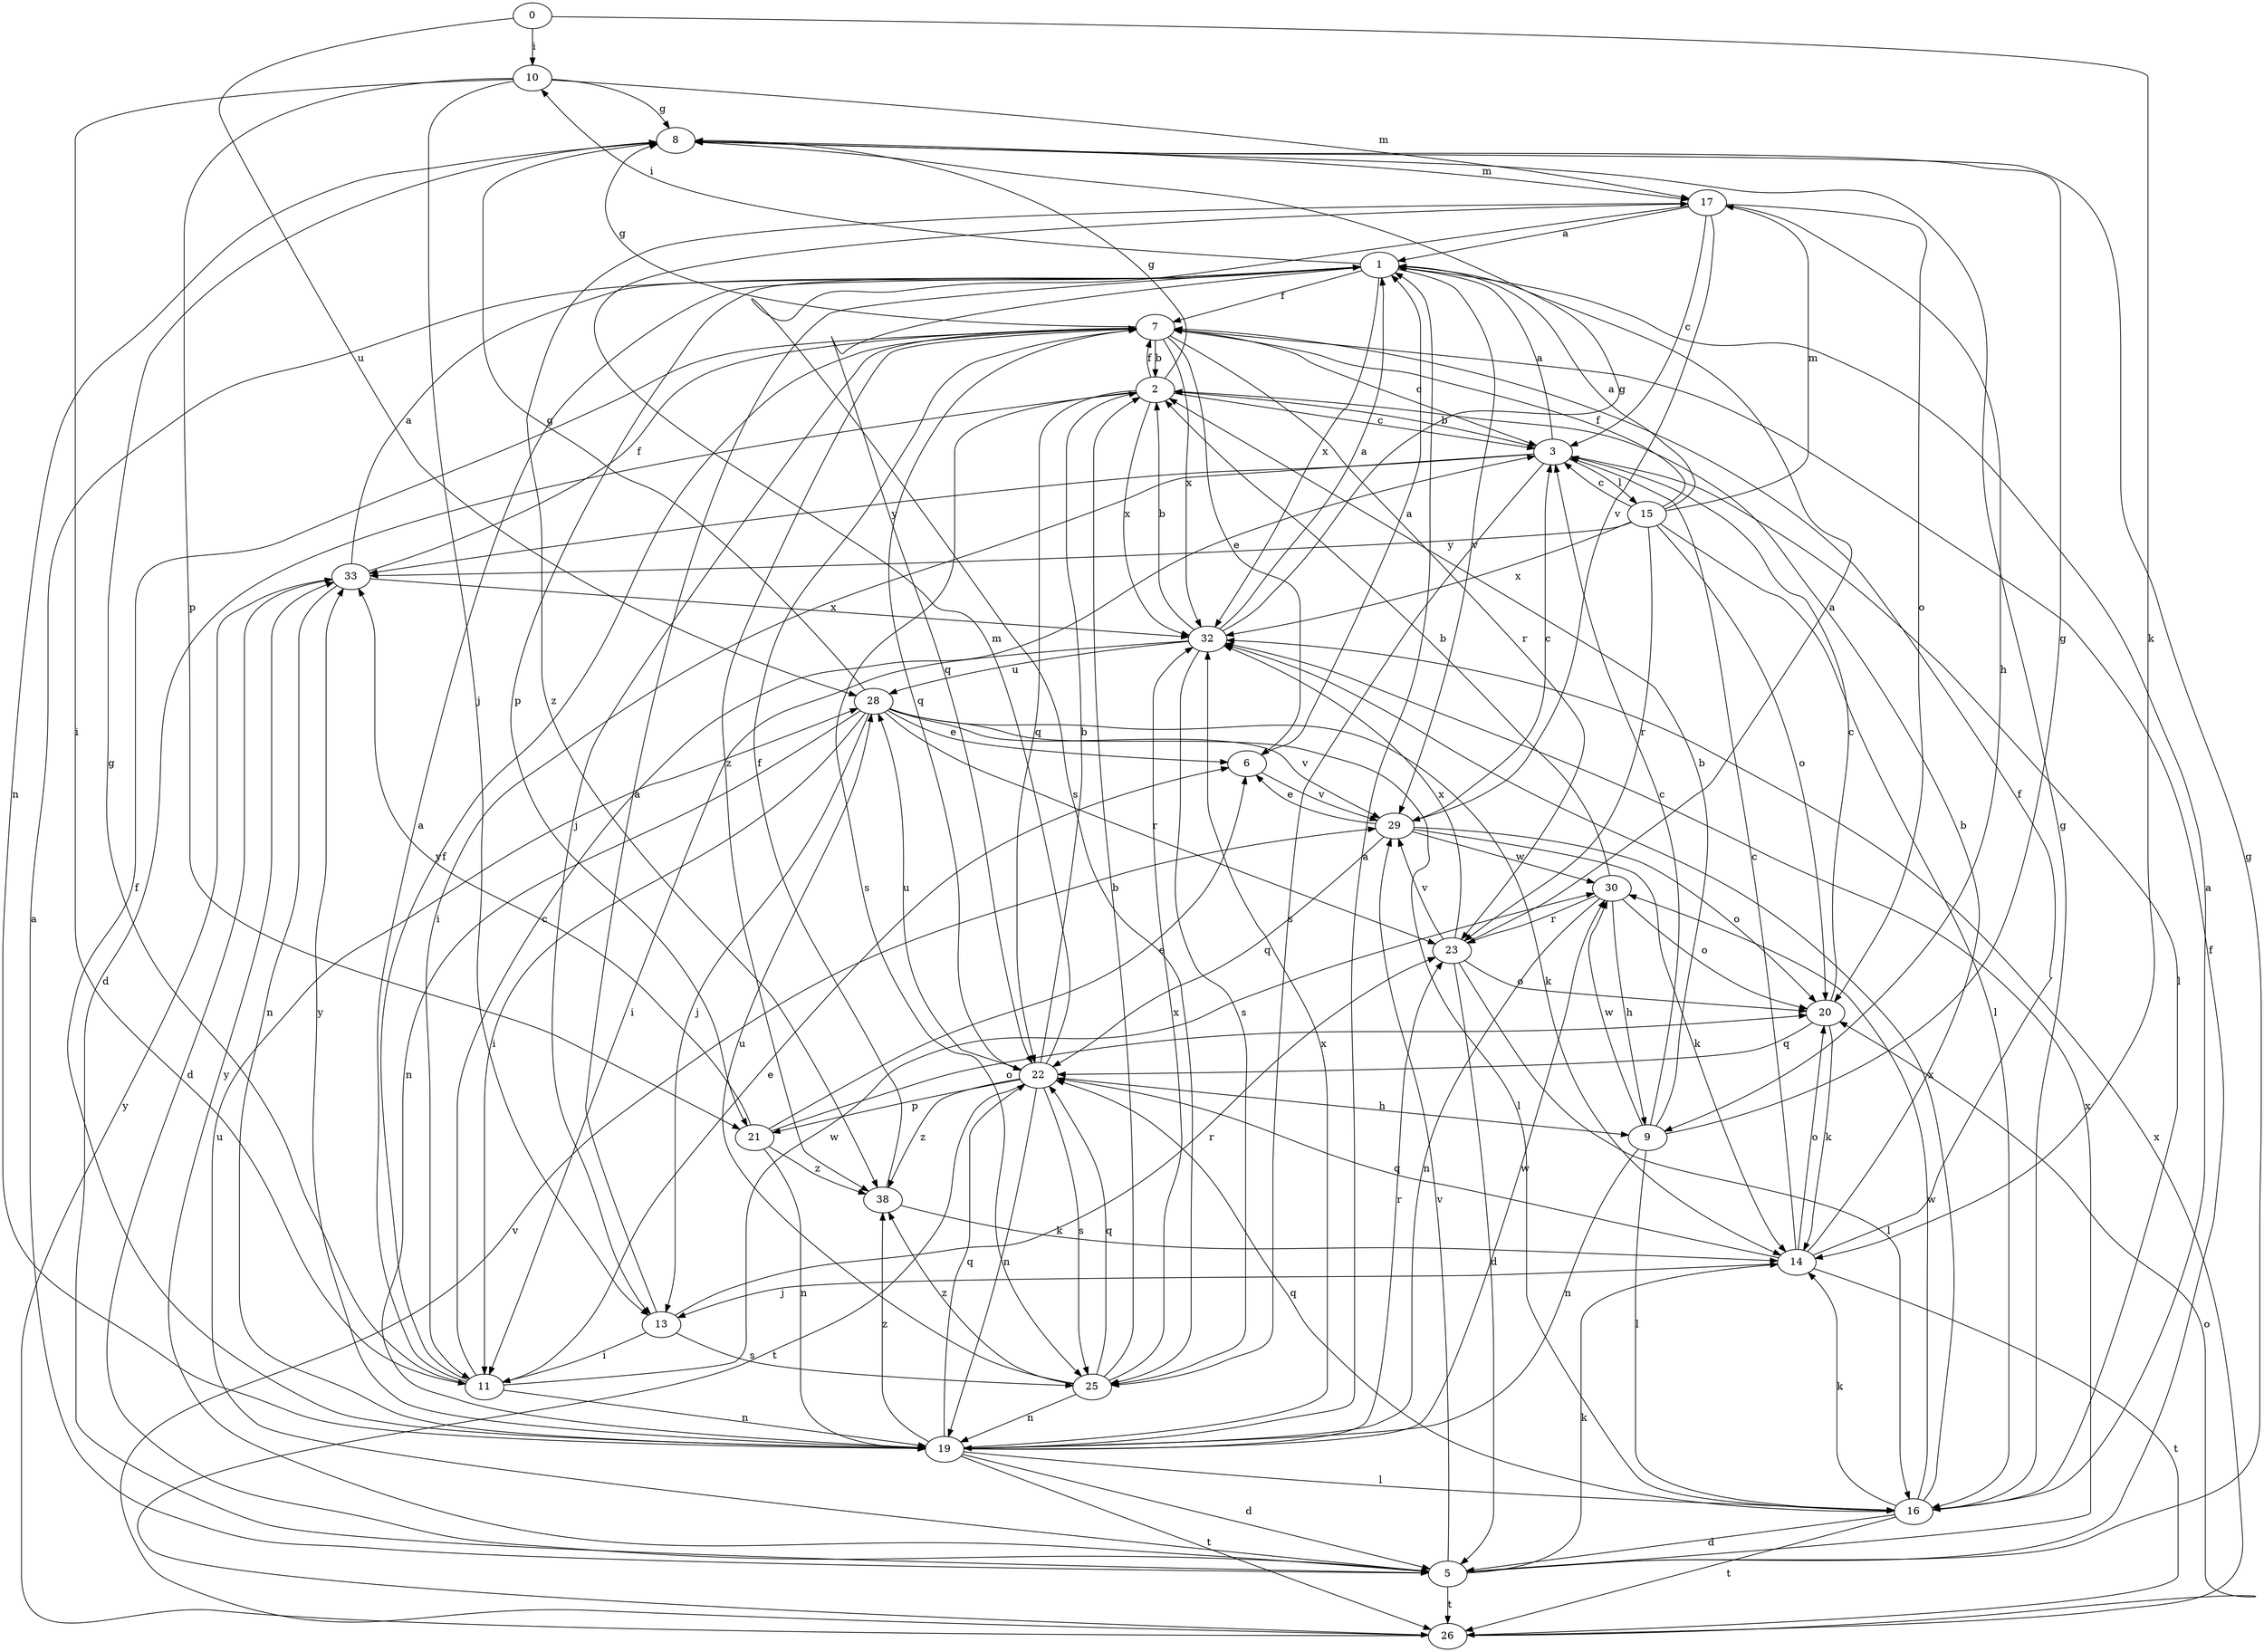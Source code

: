 strict digraph  {
0;
1;
2;
3;
5;
6;
7;
8;
9;
10;
11;
13;
14;
15;
16;
17;
19;
20;
21;
22;
23;
25;
26;
28;
29;
30;
32;
33;
38;
0 -> 10  [label=i];
0 -> 14  [label=k];
0 -> 28  [label=u];
1 -> 7  [label=f];
1 -> 10  [label=i];
1 -> 21  [label=p];
1 -> 22  [label=q];
1 -> 29  [label=v];
1 -> 32  [label=x];
2 -> 3  [label=c];
2 -> 5  [label=d];
2 -> 7  [label=f];
2 -> 8  [label=g];
2 -> 22  [label=q];
2 -> 25  [label=s];
2 -> 32  [label=x];
3 -> 1  [label=a];
3 -> 2  [label=b];
3 -> 11  [label=i];
3 -> 15  [label=l];
3 -> 16  [label=l];
3 -> 25  [label=s];
3 -> 33  [label=y];
5 -> 1  [label=a];
5 -> 7  [label=f];
5 -> 8  [label=g];
5 -> 14  [label=k];
5 -> 26  [label=t];
5 -> 28  [label=u];
5 -> 29  [label=v];
5 -> 32  [label=x];
5 -> 33  [label=y];
6 -> 1  [label=a];
6 -> 29  [label=v];
7 -> 2  [label=b];
7 -> 3  [label=c];
7 -> 6  [label=e];
7 -> 8  [label=g];
7 -> 13  [label=j];
7 -> 22  [label=q];
7 -> 23  [label=r];
7 -> 32  [label=x];
7 -> 38  [label=z];
8 -> 17  [label=m];
8 -> 19  [label=n];
9 -> 2  [label=b];
9 -> 3  [label=c];
9 -> 8  [label=g];
9 -> 16  [label=l];
9 -> 19  [label=n];
9 -> 30  [label=w];
10 -> 8  [label=g];
10 -> 11  [label=i];
10 -> 13  [label=j];
10 -> 17  [label=m];
10 -> 21  [label=p];
11 -> 1  [label=a];
11 -> 3  [label=c];
11 -> 6  [label=e];
11 -> 7  [label=f];
11 -> 8  [label=g];
11 -> 19  [label=n];
11 -> 30  [label=w];
13 -> 1  [label=a];
13 -> 11  [label=i];
13 -> 23  [label=r];
13 -> 25  [label=s];
14 -> 2  [label=b];
14 -> 3  [label=c];
14 -> 7  [label=f];
14 -> 13  [label=j];
14 -> 20  [label=o];
14 -> 22  [label=q];
14 -> 26  [label=t];
15 -> 1  [label=a];
15 -> 3  [label=c];
15 -> 7  [label=f];
15 -> 16  [label=l];
15 -> 17  [label=m];
15 -> 20  [label=o];
15 -> 23  [label=r];
15 -> 32  [label=x];
15 -> 33  [label=y];
16 -> 1  [label=a];
16 -> 5  [label=d];
16 -> 8  [label=g];
16 -> 14  [label=k];
16 -> 22  [label=q];
16 -> 26  [label=t];
16 -> 30  [label=w];
16 -> 32  [label=x];
17 -> 1  [label=a];
17 -> 3  [label=c];
17 -> 9  [label=h];
17 -> 20  [label=o];
17 -> 25  [label=s];
17 -> 29  [label=v];
17 -> 38  [label=z];
19 -> 1  [label=a];
19 -> 5  [label=d];
19 -> 7  [label=f];
19 -> 16  [label=l];
19 -> 22  [label=q];
19 -> 23  [label=r];
19 -> 26  [label=t];
19 -> 30  [label=w];
19 -> 32  [label=x];
19 -> 33  [label=y];
19 -> 38  [label=z];
20 -> 3  [label=c];
20 -> 14  [label=k];
20 -> 22  [label=q];
21 -> 6  [label=e];
21 -> 19  [label=n];
21 -> 20  [label=o];
21 -> 33  [label=y];
21 -> 38  [label=z];
22 -> 2  [label=b];
22 -> 9  [label=h];
22 -> 17  [label=m];
22 -> 19  [label=n];
22 -> 21  [label=p];
22 -> 25  [label=s];
22 -> 26  [label=t];
22 -> 28  [label=u];
22 -> 38  [label=z];
23 -> 1  [label=a];
23 -> 5  [label=d];
23 -> 16  [label=l];
23 -> 20  [label=o];
23 -> 29  [label=v];
23 -> 32  [label=x];
25 -> 2  [label=b];
25 -> 19  [label=n];
25 -> 22  [label=q];
25 -> 28  [label=u];
25 -> 32  [label=x];
25 -> 38  [label=z];
26 -> 20  [label=o];
26 -> 29  [label=v];
26 -> 32  [label=x];
26 -> 33  [label=y];
28 -> 6  [label=e];
28 -> 8  [label=g];
28 -> 11  [label=i];
28 -> 13  [label=j];
28 -> 14  [label=k];
28 -> 16  [label=l];
28 -> 19  [label=n];
28 -> 23  [label=r];
28 -> 29  [label=v];
29 -> 3  [label=c];
29 -> 6  [label=e];
29 -> 14  [label=k];
29 -> 20  [label=o];
29 -> 22  [label=q];
29 -> 30  [label=w];
30 -> 2  [label=b];
30 -> 9  [label=h];
30 -> 19  [label=n];
30 -> 20  [label=o];
30 -> 23  [label=r];
32 -> 1  [label=a];
32 -> 2  [label=b];
32 -> 8  [label=g];
32 -> 11  [label=i];
32 -> 25  [label=s];
32 -> 28  [label=u];
33 -> 1  [label=a];
33 -> 5  [label=d];
33 -> 7  [label=f];
33 -> 19  [label=n];
33 -> 32  [label=x];
38 -> 7  [label=f];
38 -> 14  [label=k];
}
